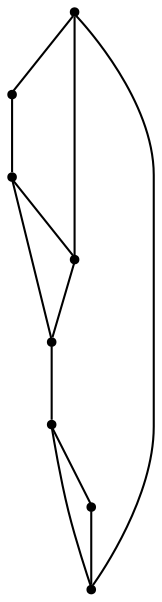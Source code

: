 graph {
  node [shape=point,comment="{\"directed\":false,\"doi\":\"10.1007/978-3-319-73915-1_40\",\"figure\":\"7 (3)\"}"]

  v0 [pos="1159.7847309970302,555.0056253070002"]
  v1 [pos="1144.1197878855696,567.7742774442274"]
  v2 [pos="1182.8644969367815,518.325223282861"]
  v3 [pos="975.6179526252049,583.5641054561581"]
  v4 [pos="1088.8494664893553,587.1771550689011"]
  v5 [pos="1124.4259780113962,577.7549931643287"]
  v6 [pos="923.8221341662131,431.9500644626554"]
  v7 [pos="898.4035544293239,468.65971680044936"]

  v0 -- v1 [id="-1",pos="1159.7847309970302,555.0056253070002 1156.1600875834145,559.188883199643 1151.6791445409026,562.7858667100362 1144.1197878855696,567.7742774442274"]
  v2 -- v0 [id="-2",pos="1182.8644969367815,518.325223282861 1179.1385963475923,531.8545273776582 1171.454489401137,544.5730577783243 1159.7847309970302,555.0056253070002"]
  v2 -- v6 [id="-3",pos="1182.8644969367815,518.325223282861 1193.4783275625114,484.86719270488084 1181.3132775735442,446.8818871836593 1146.7410614341213,423.83221219653024 1093.4033510227907,388.2727966493893 986.7155304586784,388.2727966493893 933.3736868001974,423.83221219653024 929.7981265134428,426.2160745421579 926.4622398203883,428.75969256384656 923.8221341662131,431.9500644626554"]
  v3 -- v7 [id="-4",pos="975.6179526252049,583.5641054561581 959.5054217420051,580.0370049932833 945.1414159744053,573.922886458228 933.3736868001974,566.0781407780835 897.7719495528042,542.342101092952 885.9317399936447,502.7676919759924 898.4035544293239,468.65971680044936"]
  v4 -- v3 [id="-5",pos="1088.8494664893553,587.1771550689011 1052.3054964195317,595.3429417043515 1010.2702089941508,594.1078924067117 975.6179526252049,583.5641054561581"]
  v5 -- v4 [id="-6",pos="1124.4259780113962,577.7549931643287 1113.5868911841549,582.1997802715991 1101.6329084961924,585.6571099684746 1088.8494664893553,587.1771550689011"]
  v1 -- v5 [id="-7",pos="1144.1197878855696,567.7742774442274 1140.0687860462049,570.5264382246188 1132.561649015911,574.4182763604383 1124.4259780113962,577.7549931643287"]
  v2 -- v5 [id="-8",pos="1182.8644969367815,518.325223282861 1146.75352476399,526.8057158506663 1127.8463989993663,537.132221148277 1126.1502415456923,549.30486635097 1124.4259780113962,577.7549931643287 1124.4259780113962,577.7549931643287 1124.4259780113962,577.7549931643287"]
  v4 -- v1 [id="-10",pos="1088.8494664893553,587.1771550689011 1080.8638422295994,569.1204277487288 1085.0145126064124,560.8692004111022 1101.3003966166932,562.4194352409836 1144.1197878855696,567.7742774442274 1144.1197878855696,567.7742774442274 1144.1197878855696,567.7742774442274"]
  v3 -- v6 [id="-12",pos="975.6179526252049,583.5641054561581 971.6422775738966,542.5914106661023 965.2204196821676,514.6081442937285 956.3565121971684,499.61424275139836 923.8221341662131,431.9500644626554 923.8221341662131,431.9500644626554 923.8221341662131,431.9500644626554"]
  v7 -- v6 [id="-14",pos="898.4035544293239,468.65971680044936 902.5960867937277,454.86173824199875 911.1004096598328,442.06619283822295 923.8221341662131,431.9500644626554"]
}